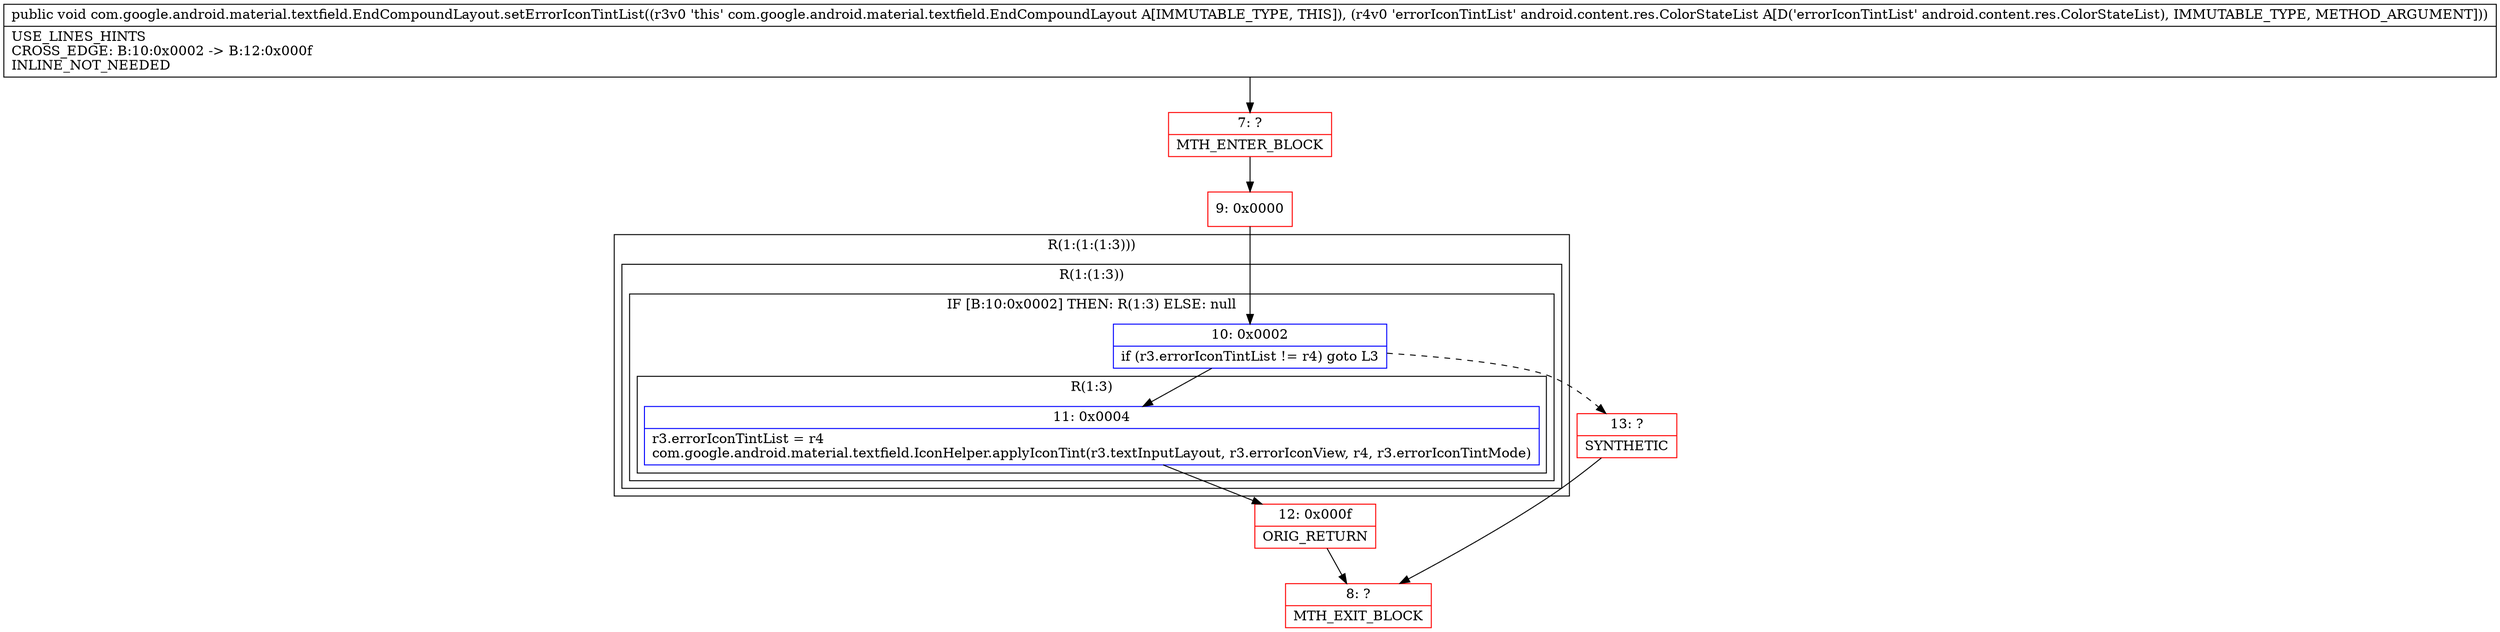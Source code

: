 digraph "CFG forcom.google.android.material.textfield.EndCompoundLayout.setErrorIconTintList(Landroid\/content\/res\/ColorStateList;)V" {
subgraph cluster_Region_697788852 {
label = "R(1:(1:(1:3)))";
node [shape=record,color=blue];
subgraph cluster_Region_2115904750 {
label = "R(1:(1:3))";
node [shape=record,color=blue];
subgraph cluster_IfRegion_1551407045 {
label = "IF [B:10:0x0002] THEN: R(1:3) ELSE: null";
node [shape=record,color=blue];
Node_10 [shape=record,label="{10\:\ 0x0002|if (r3.errorIconTintList != r4) goto L3\l}"];
subgraph cluster_Region_1646163275 {
label = "R(1:3)";
node [shape=record,color=blue];
Node_11 [shape=record,label="{11\:\ 0x0004|r3.errorIconTintList = r4\lcom.google.android.material.textfield.IconHelper.applyIconTint(r3.textInputLayout, r3.errorIconView, r4, r3.errorIconTintMode)\l}"];
}
}
}
}
Node_7 [shape=record,color=red,label="{7\:\ ?|MTH_ENTER_BLOCK\l}"];
Node_9 [shape=record,color=red,label="{9\:\ 0x0000}"];
Node_12 [shape=record,color=red,label="{12\:\ 0x000f|ORIG_RETURN\l}"];
Node_8 [shape=record,color=red,label="{8\:\ ?|MTH_EXIT_BLOCK\l}"];
Node_13 [shape=record,color=red,label="{13\:\ ?|SYNTHETIC\l}"];
MethodNode[shape=record,label="{public void com.google.android.material.textfield.EndCompoundLayout.setErrorIconTintList((r3v0 'this' com.google.android.material.textfield.EndCompoundLayout A[IMMUTABLE_TYPE, THIS]), (r4v0 'errorIconTintList' android.content.res.ColorStateList A[D('errorIconTintList' android.content.res.ColorStateList), IMMUTABLE_TYPE, METHOD_ARGUMENT]))  | USE_LINES_HINTS\lCROSS_EDGE: B:10:0x0002 \-\> B:12:0x000f\lINLINE_NOT_NEEDED\l}"];
MethodNode -> Node_7;Node_10 -> Node_11;
Node_10 -> Node_13[style=dashed];
Node_11 -> Node_12;
Node_7 -> Node_9;
Node_9 -> Node_10;
Node_12 -> Node_8;
Node_13 -> Node_8;
}

